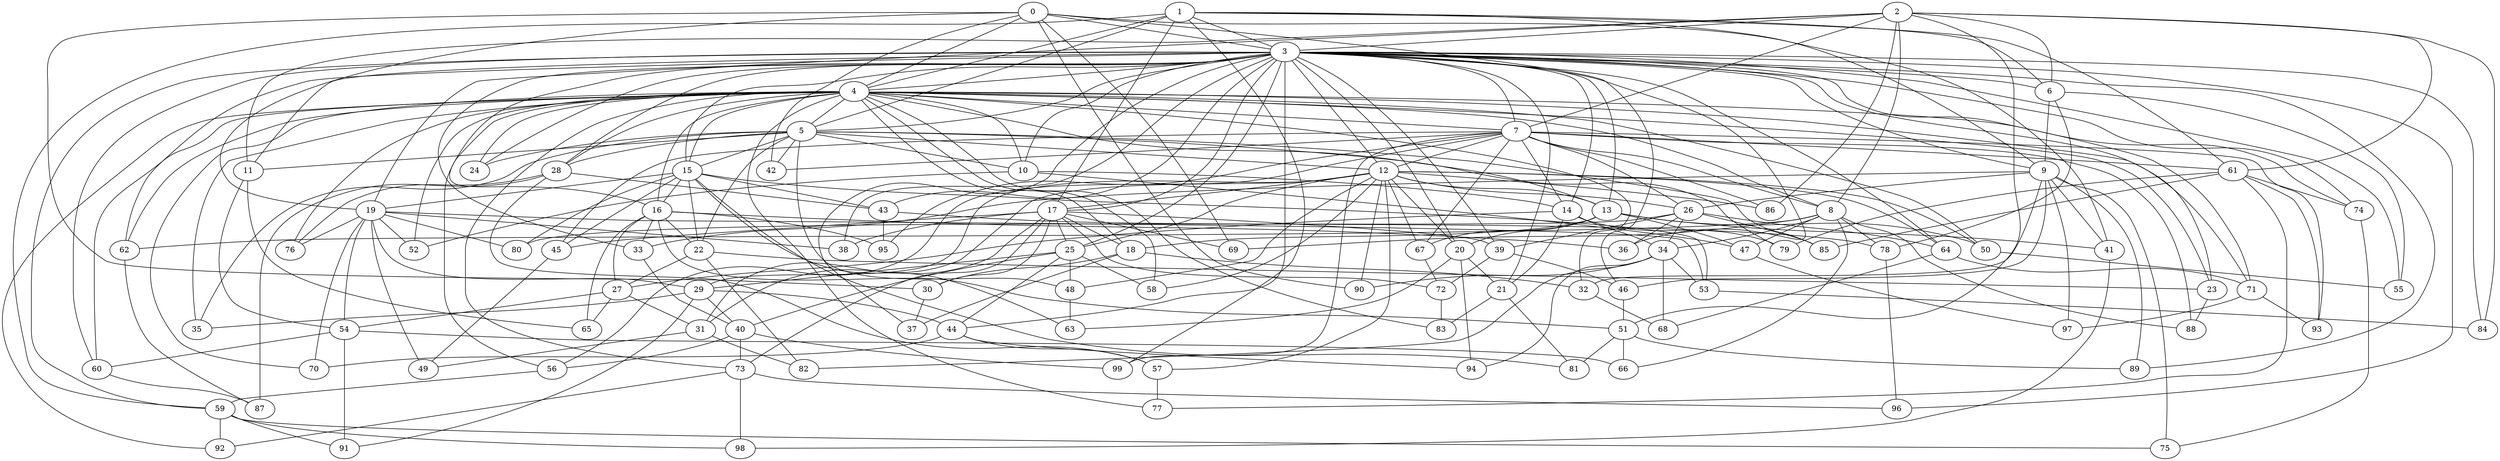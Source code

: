strict graph "barabasi_albert_graph(100,3)" {
0;
1;
2;
3;
4;
5;
6;
7;
8;
9;
10;
11;
12;
13;
14;
15;
16;
17;
18;
19;
20;
21;
22;
23;
24;
25;
26;
27;
28;
29;
30;
31;
32;
33;
34;
35;
36;
37;
38;
39;
40;
41;
42;
43;
44;
45;
46;
47;
48;
49;
50;
51;
52;
53;
54;
55;
56;
57;
58;
59;
60;
61;
62;
63;
64;
65;
66;
67;
68;
69;
70;
71;
72;
73;
74;
75;
76;
77;
78;
79;
80;
81;
82;
83;
84;
85;
86;
87;
88;
89;
90;
91;
92;
93;
94;
95;
96;
97;
98;
99;
0 -- 3  [is_available=True, prob="0.654834829449"];
0 -- 4  [is_available=True, prob="0.054230496316"];
0 -- 69  [is_available=True, prob="0.49500124501"];
0 -- 41  [is_available=True, prob="0.536428258086"];
0 -- 42  [is_available=True, prob="0.921451532025"];
0 -- 46  [is_available=True, prob="0.499044291848"];
0 -- 19  [is_available=True, prob="0.630977006463"];
0 -- 90  [is_available=True, prob="0.262502342074"];
0 -- 30  [is_available=True, prob="0.235544554597"];
1 -- 3  [is_available=True, prob="0.722876555734"];
1 -- 4  [is_available=True, prob="0.954876604873"];
1 -- 5  [is_available=True, prob="0.906548021424"];
1 -- 6  [is_available=True, prob="1.0"];
1 -- 9  [is_available=True, prob="1.0"];
1 -- 17  [is_available=True, prob="0.83128269375"];
1 -- 99  [is_available=True, prob="1.0"];
1 -- 59  [is_available=True, prob="1.0"];
1 -- 61  [is_available=True, prob="0.085748927673"];
2 -- 51  [is_available=True, prob="0.645768927664"];
2 -- 3  [is_available=True, prob="0.0134351692718"];
2 -- 6  [is_available=True, prob="0.286660204822"];
2 -- 7  [is_available=True, prob="0.513015139135"];
2 -- 8  [is_available=True, prob="0.474197546971"];
2 -- 11  [is_available=True, prob="0.576587717404"];
2 -- 19  [is_available=True, prob="0.949868654126"];
2 -- 84  [is_available=True, prob="0.755397360653"];
2 -- 86  [is_available=True, prob="1.0"];
2 -- 61  [is_available=True, prob="0.0906425863622"];
3 -- 4  [is_available=True, prob="0.2338622159"];
3 -- 5  [is_available=True, prob="0.102936856512"];
3 -- 6  [is_available=True, prob="0.549755606036"];
3 -- 7  [is_available=True, prob="1.0"];
3 -- 9  [is_available=True, prob="1.0"];
3 -- 10  [is_available=True, prob="0.665078059854"];
3 -- 11  [is_available=True, prob="0.221637385929"];
3 -- 12  [is_available=True, prob="1.0"];
3 -- 13  [is_available=True, prob="0.776318999362"];
3 -- 14  [is_available=True, prob="1.0"];
3 -- 15  [is_available=True, prob="0.0811698748747"];
3 -- 16  [is_available=True, prob="0.637283887863"];
3 -- 17  [is_available=True, prob="0.998888370772"];
3 -- 20  [is_available=True, prob="0.739156416931"];
3 -- 21  [is_available=True, prob="0.438694222198"];
3 -- 23  [is_available=True, prob="0.0496186540272"];
3 -- 24  [is_available=True, prob="0.196355553876"];
3 -- 25  [is_available=True, prob="0.63621924676"];
3 -- 28  [is_available=True, prob="0.653836226196"];
3 -- 33  [is_available=True, prob="0.575519896851"];
3 -- 36  [is_available=True, prob="1.0"];
3 -- 37  [is_available=True, prob="0.752650026934"];
3 -- 38  [is_available=True, prob="0.299637019334"];
3 -- 39  [is_available=True, prob="0.131880193093"];
3 -- 43  [is_available=True, prob="0.854361595028"];
3 -- 44  [is_available=True, prob="1.0"];
3 -- 55  [is_available=True, prob="1.0"];
3 -- 59  [is_available=True, prob="0.440857647785"];
3 -- 60  [is_available=True, prob="0.208727112271"];
3 -- 62  [is_available=True, prob="0.213464415798"];
3 -- 64  [is_available=True, prob="0.602497706764"];
3 -- 71  [is_available=True, prob="0.0464816389921"];
3 -- 74  [is_available=True, prob="0.243440577436"];
3 -- 84  [is_available=True, prob="1.0"];
3 -- 89  [is_available=True, prob="0.349244952041"];
3 -- 96  [is_available=True, prob="1.0"];
4 -- 5  [is_available=True, prob="0.422186146837"];
4 -- 7  [is_available=True, prob="0.950145503187"];
4 -- 8  [is_available=True, prob="0.856302829934"];
4 -- 10  [is_available=True, prob="0.357872579584"];
4 -- 13  [is_available=True, prob="0.056364778568"];
4 -- 15  [is_available=True, prob="0.944760226177"];
4 -- 16  [is_available=True, prob="0.677940409624"];
4 -- 18  [is_available=True, prob="0.364724942185"];
4 -- 23  [is_available=True, prob="0.396044456416"];
4 -- 24  [is_available=True, prob="0.582654301873"];
4 -- 28  [is_available=True, prob="1.0"];
4 -- 32  [is_available=True, prob="1.0"];
4 -- 35  [is_available=True, prob="0.561435084921"];
4 -- 50  [is_available=True, prob="0.327023636954"];
4 -- 52  [is_available=True, prob="0.953980175944"];
4 -- 56  [is_available=True, prob="0.997952156612"];
4 -- 58  [is_available=True, prob="1.0"];
4 -- 60  [is_available=True, prob="0.173551888156"];
4 -- 62  [is_available=True, prob="0.503244294233"];
4 -- 70  [is_available=True, prob="0.10869085527"];
4 -- 71  [is_available=True, prob="0.228393890122"];
4 -- 73  [is_available=True, prob="0.0709523601445"];
4 -- 74  [is_available=True, prob="1.0"];
4 -- 76  [is_available=True, prob="0.905037428769"];
4 -- 77  [is_available=True, prob="1.0"];
4 -- 83  [is_available=True, prob="1.0"];
4 -- 92  [is_available=True, prob="0.999413256741"];
5 -- 10  [is_available=True, prob="1.0"];
5 -- 11  [is_available=True, prob="0.194134140024"];
5 -- 12  [is_available=True, prob="0.760374393547"];
5 -- 15  [is_available=True, prob="0.605369203956"];
5 -- 48  [is_available=True, prob="0.978729850242"];
5 -- 35  [is_available=True, prob="0.662252270263"];
5 -- 85  [is_available=True, prob="1.0"];
5 -- 22  [is_available=True, prob="0.0794983074825"];
5 -- 24  [is_available=True, prob="1.0"];
5 -- 79  [is_available=True, prob="0.964923859825"];
5 -- 28  [is_available=True, prob="0.244390105406"];
5 -- 42  [is_available=True, prob="0.360271357418"];
6 -- 9  [is_available=True, prob="0.115448942912"];
6 -- 78  [is_available=True, prob="0.388860512946"];
6 -- 55  [is_available=True, prob="0.971111928956"];
7 -- 8  [is_available=True, prob="0.436834331023"];
7 -- 42  [is_available=True, prob="0.670985567259"];
7 -- 12  [is_available=True, prob="0.724391115665"];
7 -- 45  [is_available=True, prob="1.0"];
7 -- 14  [is_available=True, prob="0.877737144935"];
7 -- 93  [is_available=True, prob="0.0344990901526"];
7 -- 99  [is_available=True, prob="0.938112078088"];
7 -- 88  [is_available=True, prob="0.77764471144"];
7 -- 67  [is_available=True, prob="1.0"];
7 -- 86  [is_available=True, prob="1.0"];
7 -- 56  [is_available=True, prob="0.757415052209"];
7 -- 26  [is_available=True, prob="0.0346948845703"];
7 -- 61  [is_available=True, prob="0.46115885369"];
7 -- 95  [is_available=True, prob="0.0441267636013"];
8 -- 69  [is_available=True, prob="0.189964783183"];
8 -- 34  [is_available=True, prob="1.0"];
8 -- 78  [is_available=True, prob="1.0"];
8 -- 47  [is_available=True, prob="0.509291891701"];
8 -- 66  [is_available=True, prob="1.0"];
8 -- 88  [is_available=True, prob="0.930782588719"];
8 -- 62  [is_available=True, prob="1.0"];
9 -- 32  [is_available=True, prob="0.8432375664"];
9 -- 97  [is_available=True, prob="0.360330197114"];
9 -- 33  [is_available=True, prob="0.317590938023"];
9 -- 41  [is_available=True, prob="0.533073855996"];
9 -- 75  [is_available=True, prob="0.213959670871"];
9 -- 46  [is_available=True, prob="0.735370262261"];
9 -- 89  [is_available=True, prob="0.351292715925"];
9 -- 26  [is_available=True, prob="0.962086218757"];
10 -- 14  [is_available=True, prob="0.488288353193"];
10 -- 47  [is_available=True, prob="0.530339705839"];
10 -- 52  [is_available=True, prob="1.0"];
11 -- 65  [is_available=True, prob="1.0"];
11 -- 54  [is_available=True, prob="0.946394883083"];
12 -- 64  [is_available=True, prob="0.821819187931"];
12 -- 67  [is_available=True, prob="1.0"];
12 -- 13  [is_available=True, prob="1.0"];
12 -- 90  [is_available=True, prob="0.511583633385"];
12 -- 48  [is_available=True, prob="1.0"];
12 -- 17  [is_available=True, prob="0.800232371656"];
12 -- 50  [is_available=True, prob="0.432310790415"];
12 -- 58  [is_available=True, prob="0.0151055199285"];
12 -- 20  [is_available=True, prob="0.126366849943"];
12 -- 86  [is_available=True, prob="0.880665658933"];
12 -- 57  [is_available=True, prob="1.0"];
12 -- 25  [is_available=True, prob="1.0"];
12 -- 26  [is_available=True, prob="1.0"];
12 -- 29  [is_available=True, prob="1.0"];
12 -- 31  [is_available=True, prob="0.290396874155"];
13 -- 41  [is_available=True, prob="0.391958565305"];
13 -- 50  [is_available=True, prob="0.561524306301"];
13 -- 47  [is_available=True, prob="0.645624281965"];
13 -- 18  [is_available=True, prob="0.308814212968"];
13 -- 67  [is_available=True, prob="0.684668354451"];
13 -- 20  [is_available=True, prob="0.732780537023"];
14 -- 34  [is_available=True, prob="0.95436459882"];
14 -- 79  [is_available=True, prob="0.928625847856"];
14 -- 21  [is_available=True, prob="0.519464276805"];
14 -- 27  [is_available=True, prob="0.398411126683"];
15 -- 80  [is_available=True, prob="0.416303460113"];
15 -- 43  [is_available=True, prob="1.0"];
15 -- 45  [is_available=True, prob="0.320646145233"];
15 -- 16  [is_available=True, prob="0.206072780972"];
15 -- 81  [is_available=True, prob="0.805987511047"];
15 -- 19  [is_available=True, prob="0.558118385898"];
15 -- 53  [is_available=True, prob="0.315599095966"];
15 -- 22  [is_available=True, prob="0.138319384856"];
15 -- 63  [is_available=True, prob="0.538645971158"];
16 -- 33  [is_available=True, prob="1.0"];
16 -- 65  [is_available=True, prob="1.0"];
16 -- 51  [is_available=True, prob="0.141667567352"];
16 -- 22  [is_available=True, prob="0.0698952645062"];
16 -- 36  [is_available=True, prob="0.365575959434"];
16 -- 27  [is_available=True, prob="0.51693670511"];
16 -- 95  [is_available=True, prob="0.364381267379"];
17 -- 69  [is_available=True, prob="0.933000875362"];
17 -- 38  [is_available=True, prob="0.109492120952"];
17 -- 39  [is_available=True, prob="0.84330976788"];
17 -- 72  [is_available=True, prob="0.847568640959"];
17 -- 73  [is_available=True, prob="0.17948153727"];
17 -- 45  [is_available=True, prob="0.930348451162"];
17 -- 18  [is_available=True, prob="0.198142931174"];
17 -- 25  [is_available=True, prob="0.916247885815"];
17 -- 30  [is_available=True, prob="1.0"];
17 -- 31  [is_available=True, prob="0.653405071131"];
18 -- 32  [is_available=True, prob="1.0"];
18 -- 37  [is_available=True, prob="0.435155726909"];
18 -- 30  [is_available=True, prob="0.0597233218313"];
19 -- 70  [is_available=True, prob="1.0"];
19 -- 38  [is_available=True, prob="0.153728833813"];
19 -- 76  [is_available=True, prob="1.0"];
19 -- 80  [is_available=True, prob="0.637607827892"];
19 -- 49  [is_available=True, prob="0.323023205595"];
19 -- 52  [is_available=True, prob="0.101354809324"];
19 -- 53  [is_available=True, prob="0.992463831979"];
19 -- 54  [is_available=True, prob="1.0"];
19 -- 29  [is_available=True, prob="1.0"];
20 -- 21  [is_available=True, prob="0.324471452756"];
20 -- 94  [is_available=True, prob="0.286267948422"];
20 -- 63  [is_available=True, prob="0.108712744344"];
21 -- 81  [is_available=True, prob="0.369308179242"];
21 -- 83  [is_available=True, prob="0.363831790177"];
22 -- 82  [is_available=True, prob="0.772923545133"];
22 -- 23  [is_available=True, prob="1.0"];
22 -- 27  [is_available=True, prob="1.0"];
23 -- 88  [is_available=True, prob="0.439341551378"];
25 -- 40  [is_available=True, prob="0.775217146068"];
25 -- 44  [is_available=True, prob="0.2478672154"];
25 -- 48  [is_available=True, prob="0.0386952667907"];
25 -- 58  [is_available=True, prob="1.0"];
25 -- 29  [is_available=True, prob="0.328688097218"];
26 -- 64  [is_available=True, prob="0.387274517411"];
26 -- 34  [is_available=True, prob="1.0"];
26 -- 36  [is_available=True, prob="0.467815205983"];
26 -- 39  [is_available=True, prob="0.580355138194"];
26 -- 80  [is_available=True, prob="0.119710481069"];
26 -- 85  [is_available=True, prob="0.770323967048"];
27 -- 65  [is_available=True, prob="0.223945827993"];
27 -- 54  [is_available=True, prob="1.0"];
27 -- 31  [is_available=True, prob="0.441607166611"];
28 -- 43  [is_available=True, prob="0.868636026523"];
28 -- 76  [is_available=True, prob="0.278398505656"];
28 -- 87  [is_available=True, prob="1.0"];
28 -- 57  [is_available=True, prob="0.832747041362"];
29 -- 35  [is_available=True, prob="0.169988256905"];
29 -- 40  [is_available=True, prob="0.117410955427"];
29 -- 44  [is_available=True, prob="1.0"];
29 -- 91  [is_available=True, prob="0.422364712215"];
30 -- 37  [is_available=True, prob="0.312511949981"];
31 -- 82  [is_available=True, prob="0.223165837344"];
31 -- 49  [is_available=True, prob="0.603572326111"];
32 -- 68  [is_available=True, prob="0.940171816492"];
33 -- 40  [is_available=True, prob="0.306185236171"];
34 -- 68  [is_available=True, prob="1.0"];
34 -- 82  [is_available=True, prob="1.0"];
34 -- 53  [is_available=True, prob="0.67247112611"];
34 -- 90  [is_available=True, prob="1.0"];
34 -- 94  [is_available=True, prob="0.941690175639"];
39 -- 72  [is_available=True, prob="0.97738065824"];
39 -- 46  [is_available=True, prob="1.0"];
40 -- 99  [is_available=True, prob="0.833341440698"];
40 -- 73  [is_available=True, prob="0.247270963037"];
40 -- 56  [is_available=True, prob="1.0"];
41 -- 98  [is_available=True, prob="0.575171374493"];
43 -- 95  [is_available=True, prob="0.499212007067"];
43 -- 78  [is_available=True, prob="0.733441948024"];
44 -- 70  [is_available=True, prob="0.771314922781"];
44 -- 57  [is_available=True, prob="0.240553864126"];
44 -- 94  [is_available=True, prob="0.0594538317837"];
45 -- 49  [is_available=True, prob="0.0257931450471"];
46 -- 51  [is_available=True, prob="0.643412034235"];
47 -- 97  [is_available=True, prob="0.970761087973"];
48 -- 63  [is_available=True, prob="0.390335275564"];
50 -- 55  [is_available=True, prob="0.178032460585"];
51 -- 66  [is_available=True, prob="0.635941993322"];
51 -- 81  [is_available=True, prob="0.876585306108"];
51 -- 89  [is_available=True, prob="0.415943819138"];
53 -- 84  [is_available=True, prob="0.224105408276"];
54 -- 66  [is_available=True, prob="0.854383479093"];
54 -- 91  [is_available=True, prob="0.965938070278"];
54 -- 60  [is_available=True, prob="0.825095804914"];
56 -- 59  [is_available=True, prob="0.484387790985"];
57 -- 77  [is_available=True, prob="0.178467515674"];
59 -- 98  [is_available=True, prob="1.0"];
59 -- 75  [is_available=True, prob="0.206953957835"];
59 -- 91  [is_available=True, prob="0.0144606622454"];
59 -- 92  [is_available=True, prob="0.608032718811"];
60 -- 87  [is_available=True, prob="1.0"];
61 -- 74  [is_available=True, prob="0.152343140731"];
61 -- 77  [is_available=True, prob="1.0"];
61 -- 79  [is_available=True, prob="0.942031981303"];
61 -- 85  [is_available=True, prob="1.0"];
61 -- 93  [is_available=True, prob="1.0"];
62 -- 87  [is_available=True, prob="0.865774083808"];
64 -- 68  [is_available=True, prob="1.0"];
64 -- 71  [is_available=True, prob="1.0"];
67 -- 72  [is_available=True, prob="0.709286919821"];
71 -- 97  [is_available=True, prob="0.419527013393"];
71 -- 93  [is_available=True, prob="0.25726734666"];
72 -- 83  [is_available=True, prob="0.513612182771"];
73 -- 96  [is_available=True, prob="0.625307356727"];
73 -- 98  [is_available=True, prob="0.170698759557"];
73 -- 92  [is_available=True, prob="0.749203341228"];
74 -- 75  [is_available=True, prob="0.148263955453"];
78 -- 96  [is_available=True, prob="0.625314010994"];
}
